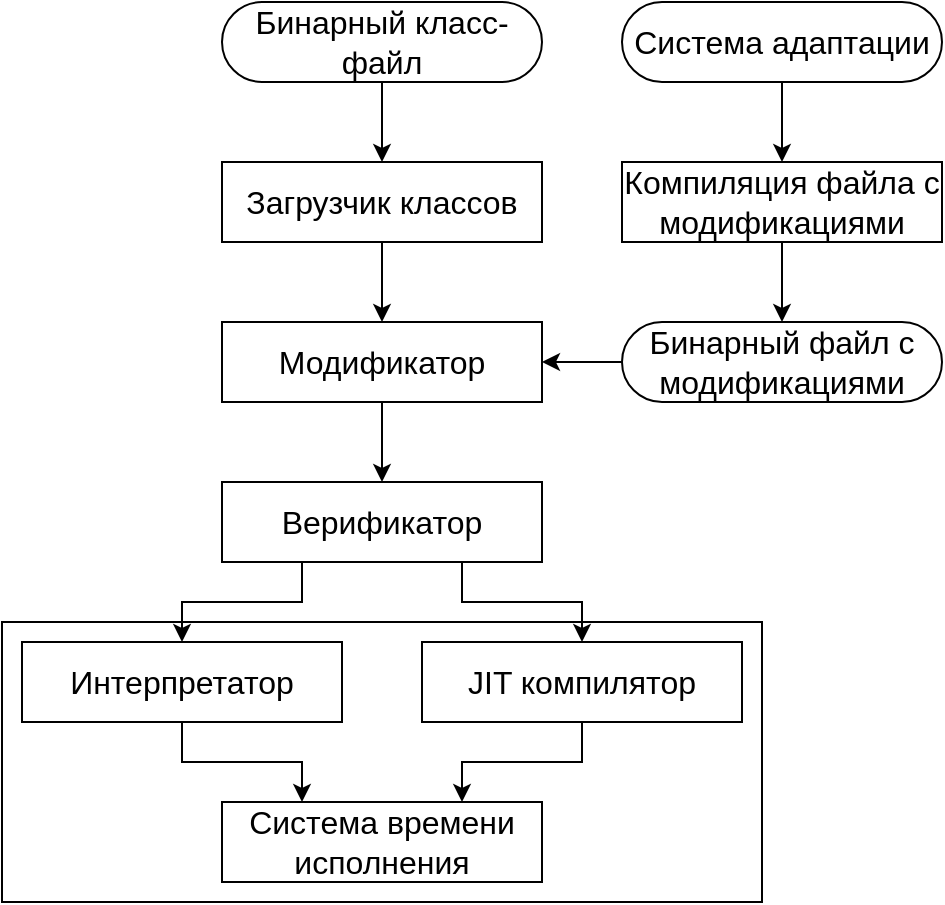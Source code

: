 <mxfile version="24.4.8" type="device">
  <diagram name="Страница — 1" id="EjxZLcEnjb4tN896XDfF">
    <mxGraphModel dx="2193" dy="804" grid="1" gridSize="10" guides="1" tooltips="1" connect="1" arrows="1" fold="1" page="1" pageScale="1" pageWidth="827" pageHeight="1169" math="0" shadow="0">
      <root>
        <mxCell id="0" />
        <mxCell id="1" parent="0" />
        <mxCell id="k3_Q_UVZk17oWLFg3Xh_-11" value="" style="rounded=0;whiteSpace=wrap;html=1;" parent="1" vertex="1">
          <mxGeometry x="-750" y="350" width="380" height="140" as="geometry" />
        </mxCell>
        <mxCell id="k3_Q_UVZk17oWLFg3Xh_-20" value="" style="edgeStyle=orthogonalEdgeStyle;rounded=0;orthogonalLoop=1;jettySize=auto;html=1;" parent="1" source="k3_Q_UVZk17oWLFg3Xh_-1" target="k3_Q_UVZk17oWLFg3Xh_-4" edge="1">
          <mxGeometry relative="1" as="geometry" />
        </mxCell>
        <mxCell id="k3_Q_UVZk17oWLFg3Xh_-1" value="&lt;font style=&quot;font-size: 16px;&quot;&gt;Бинарный класс-файл&lt;/font&gt;" style="rounded=1;whiteSpace=wrap;html=1;arcSize=50;" parent="1" vertex="1">
          <mxGeometry x="-640" y="40" width="160" height="40" as="geometry" />
        </mxCell>
        <mxCell id="k3_Q_UVZk17oWLFg3Xh_-19" value="" style="edgeStyle=orthogonalEdgeStyle;rounded=0;orthogonalLoop=1;jettySize=auto;html=1;" parent="1" source="k3_Q_UVZk17oWLFg3Xh_-2" target="k3_Q_UVZk17oWLFg3Xh_-5" edge="1">
          <mxGeometry relative="1" as="geometry" />
        </mxCell>
        <mxCell id="k3_Q_UVZk17oWLFg3Xh_-2" value="&lt;span style=&quot;font-size: 16px;&quot;&gt;Система адаптации&lt;/span&gt;" style="rounded=1;whiteSpace=wrap;html=1;arcSize=50;" parent="1" vertex="1">
          <mxGeometry x="-440" y="40" width="160" height="40" as="geometry" />
        </mxCell>
        <mxCell id="k3_Q_UVZk17oWLFg3Xh_-16" value="" style="edgeStyle=orthogonalEdgeStyle;rounded=0;orthogonalLoop=1;jettySize=auto;html=1;" parent="1" source="k3_Q_UVZk17oWLFg3Xh_-3" target="k3_Q_UVZk17oWLFg3Xh_-6" edge="1">
          <mxGeometry relative="1" as="geometry" />
        </mxCell>
        <mxCell id="k3_Q_UVZk17oWLFg3Xh_-3" value="&lt;font style=&quot;font-size: 16px;&quot;&gt;Бинарный файл с модификациями&lt;/font&gt;" style="rounded=1;whiteSpace=wrap;html=1;arcSize=50;" parent="1" vertex="1">
          <mxGeometry x="-440" y="200" width="160" height="40" as="geometry" />
        </mxCell>
        <mxCell id="k3_Q_UVZk17oWLFg3Xh_-21" value="" style="edgeStyle=orthogonalEdgeStyle;rounded=0;orthogonalLoop=1;jettySize=auto;html=1;" parent="1" source="k3_Q_UVZk17oWLFg3Xh_-4" target="k3_Q_UVZk17oWLFg3Xh_-6" edge="1">
          <mxGeometry relative="1" as="geometry" />
        </mxCell>
        <mxCell id="k3_Q_UVZk17oWLFg3Xh_-4" value="&lt;font style=&quot;font-size: 16px;&quot;&gt;Загрузчик классов&lt;/font&gt;" style="rounded=0;whiteSpace=wrap;html=1;" parent="1" vertex="1">
          <mxGeometry x="-640" y="120" width="160" height="40" as="geometry" />
        </mxCell>
        <mxCell id="k3_Q_UVZk17oWLFg3Xh_-17" value="" style="edgeStyle=orthogonalEdgeStyle;rounded=0;orthogonalLoop=1;jettySize=auto;html=1;" parent="1" source="k3_Q_UVZk17oWLFg3Xh_-5" target="k3_Q_UVZk17oWLFg3Xh_-3" edge="1">
          <mxGeometry relative="1" as="geometry" />
        </mxCell>
        <mxCell id="k3_Q_UVZk17oWLFg3Xh_-5" value="&lt;font style=&quot;font-size: 16px;&quot;&gt;Компиляция файла с модификациями&lt;/font&gt;" style="rounded=0;whiteSpace=wrap;html=1;" parent="1" vertex="1">
          <mxGeometry x="-440" y="120" width="160" height="40" as="geometry" />
        </mxCell>
        <mxCell id="k3_Q_UVZk17oWLFg3Xh_-22" value="" style="edgeStyle=orthogonalEdgeStyle;rounded=0;orthogonalLoop=1;jettySize=auto;html=1;" parent="1" source="k3_Q_UVZk17oWLFg3Xh_-6" target="k3_Q_UVZk17oWLFg3Xh_-7" edge="1">
          <mxGeometry relative="1" as="geometry" />
        </mxCell>
        <mxCell id="k3_Q_UVZk17oWLFg3Xh_-6" value="&lt;font style=&quot;font-size: 16px;&quot;&gt;Модификатор&lt;/font&gt;" style="rounded=0;whiteSpace=wrap;html=1;" parent="1" vertex="1">
          <mxGeometry x="-640" y="200" width="160" height="40" as="geometry" />
        </mxCell>
        <mxCell id="k3_Q_UVZk17oWLFg3Xh_-14" style="edgeStyle=orthogonalEdgeStyle;rounded=0;orthogonalLoop=1;jettySize=auto;html=1;exitX=0.75;exitY=1;exitDx=0;exitDy=0;entryX=0.5;entryY=0;entryDx=0;entryDy=0;" parent="1" source="k3_Q_UVZk17oWLFg3Xh_-7" target="k3_Q_UVZk17oWLFg3Xh_-9" edge="1">
          <mxGeometry relative="1" as="geometry" />
        </mxCell>
        <mxCell id="k3_Q_UVZk17oWLFg3Xh_-15" style="edgeStyle=orthogonalEdgeStyle;rounded=0;orthogonalLoop=1;jettySize=auto;html=1;exitX=0.25;exitY=1;exitDx=0;exitDy=0;entryX=0.5;entryY=0;entryDx=0;entryDy=0;" parent="1" source="k3_Q_UVZk17oWLFg3Xh_-7" target="k3_Q_UVZk17oWLFg3Xh_-8" edge="1">
          <mxGeometry relative="1" as="geometry" />
        </mxCell>
        <mxCell id="k3_Q_UVZk17oWLFg3Xh_-7" value="&lt;font style=&quot;font-size: 16px;&quot;&gt;Верификатор&lt;/font&gt;" style="rounded=0;whiteSpace=wrap;html=1;" parent="1" vertex="1">
          <mxGeometry x="-640" y="280" width="160" height="40" as="geometry" />
        </mxCell>
        <mxCell id="k3_Q_UVZk17oWLFg3Xh_-13" style="edgeStyle=orthogonalEdgeStyle;rounded=0;orthogonalLoop=1;jettySize=auto;html=1;exitX=0.5;exitY=1;exitDx=0;exitDy=0;entryX=0.25;entryY=0;entryDx=0;entryDy=0;" parent="1" source="k3_Q_UVZk17oWLFg3Xh_-8" target="k3_Q_UVZk17oWLFg3Xh_-10" edge="1">
          <mxGeometry relative="1" as="geometry" />
        </mxCell>
        <mxCell id="k3_Q_UVZk17oWLFg3Xh_-8" value="&lt;font style=&quot;font-size: 16px;&quot;&gt;Интерпретатор&lt;/font&gt;" style="rounded=0;whiteSpace=wrap;html=1;" parent="1" vertex="1">
          <mxGeometry x="-740" y="360" width="160" height="40" as="geometry" />
        </mxCell>
        <mxCell id="k3_Q_UVZk17oWLFg3Xh_-12" style="edgeStyle=orthogonalEdgeStyle;rounded=0;orthogonalLoop=1;jettySize=auto;html=1;exitX=0.5;exitY=1;exitDx=0;exitDy=0;entryX=0.75;entryY=0;entryDx=0;entryDy=0;" parent="1" source="k3_Q_UVZk17oWLFg3Xh_-9" target="k3_Q_UVZk17oWLFg3Xh_-10" edge="1">
          <mxGeometry relative="1" as="geometry" />
        </mxCell>
        <mxCell id="k3_Q_UVZk17oWLFg3Xh_-9" value="&lt;font style=&quot;font-size: 16px;&quot;&gt;JIT компилятор&lt;/font&gt;" style="rounded=0;whiteSpace=wrap;html=1;" parent="1" vertex="1">
          <mxGeometry x="-540" y="360" width="160" height="40" as="geometry" />
        </mxCell>
        <mxCell id="k3_Q_UVZk17oWLFg3Xh_-10" value="&lt;font style=&quot;font-size: 16px;&quot;&gt;Система времени исполнения&lt;/font&gt;" style="rounded=0;whiteSpace=wrap;html=1;" parent="1" vertex="1">
          <mxGeometry x="-640" y="440" width="160" height="40" as="geometry" />
        </mxCell>
      </root>
    </mxGraphModel>
  </diagram>
</mxfile>

